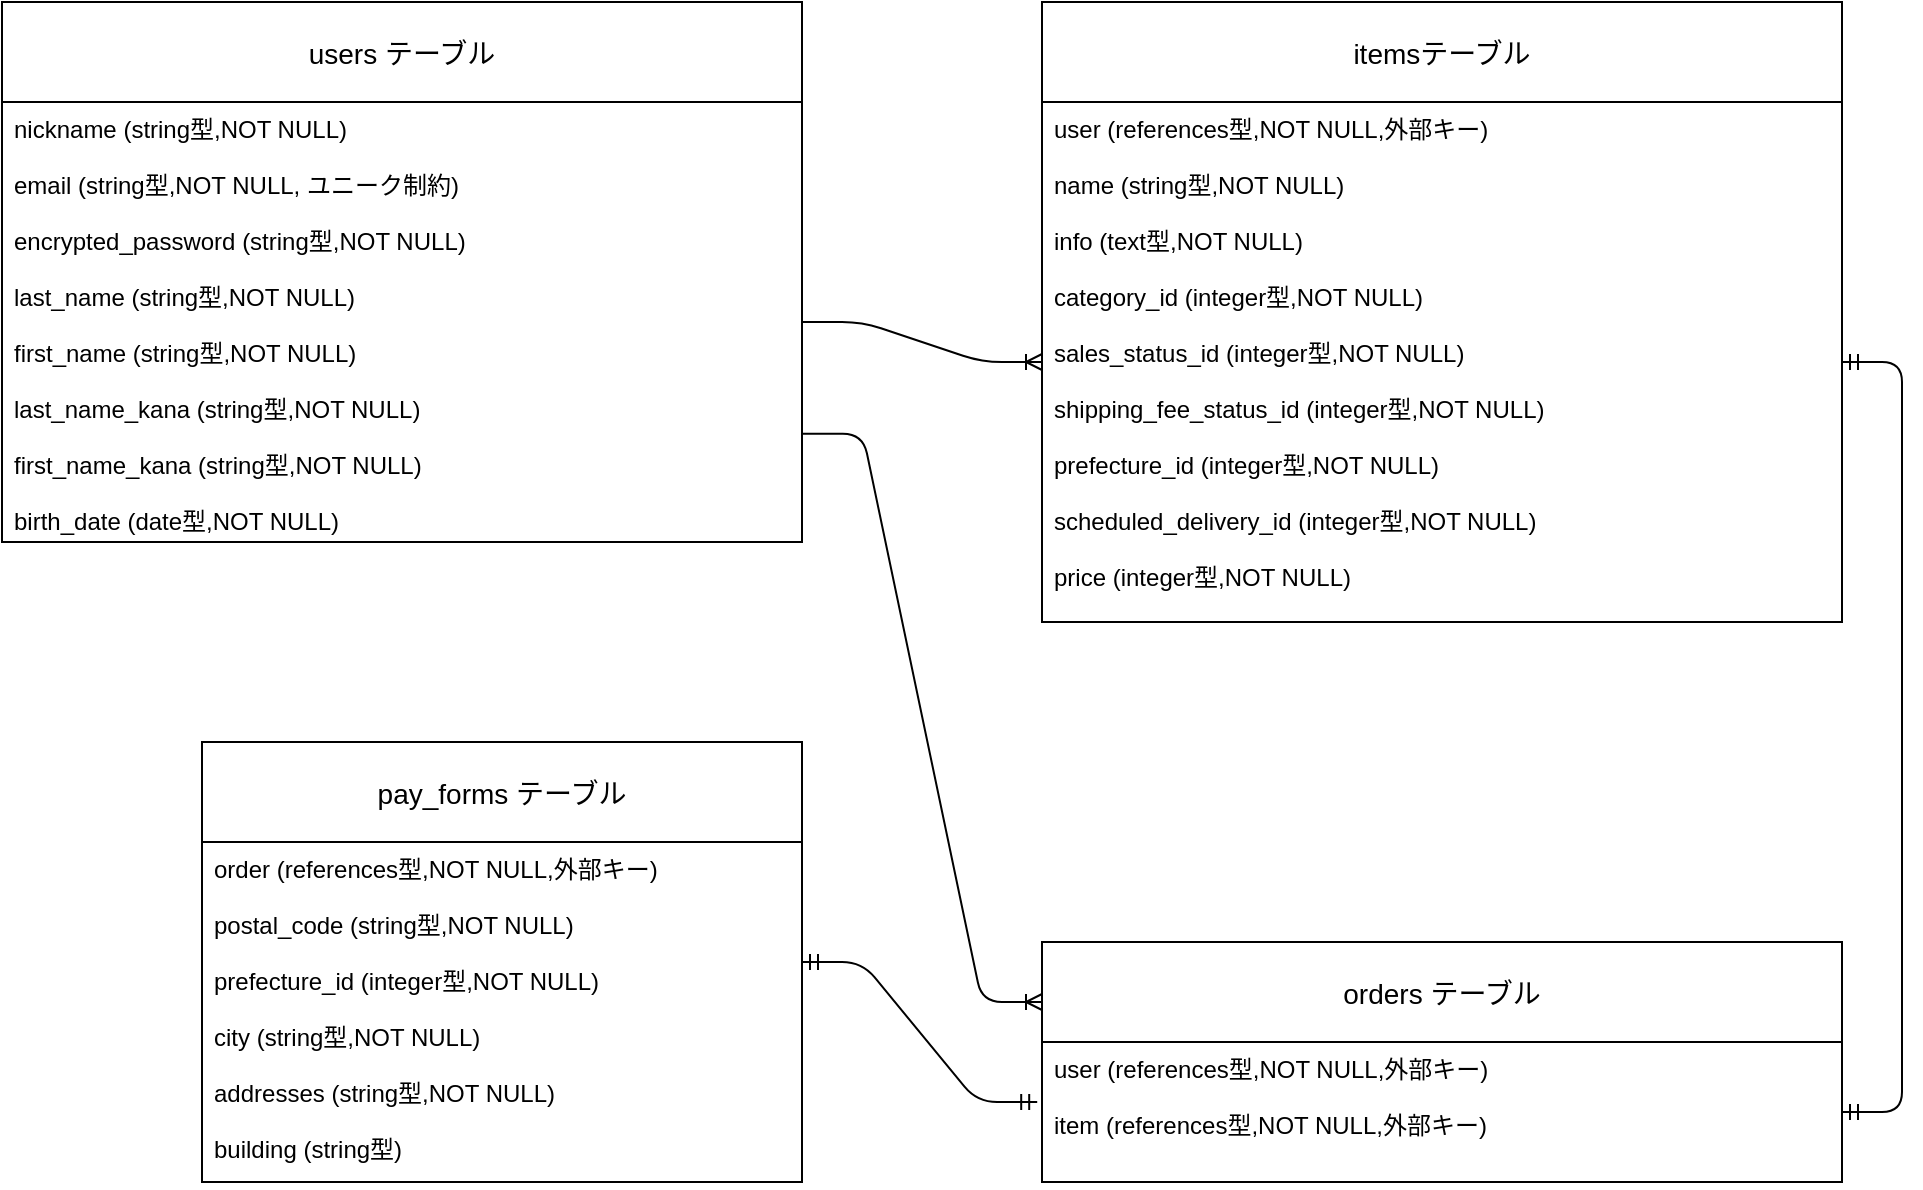 <mxfile>
    <diagram id="q_hy4r506SrOhA8X4yDK" name="ページ1">
        <mxGraphModel dx="1064" dy="636" grid="1" gridSize="10" guides="1" tooltips="1" connect="1" arrows="1" fold="1" page="1" pageScale="1" pageWidth="827" pageHeight="1169" math="0" shadow="0">
            <root>
                <mxCell id="0"/>
                <mxCell id="1" parent="0"/>
                <mxCell id="2" value="users テーブル" style="swimlane;fontStyle=0;childLayout=stackLayout;horizontal=1;startSize=50;horizontalStack=0;resizeParent=1;resizeParentMax=0;resizeLast=0;collapsible=1;marginBottom=0;align=center;fontSize=14;" parent="1" vertex="1">
                    <mxGeometry x="20" y="10" width="400" height="270" as="geometry">
                        <mxRectangle y="120" width="120" height="26" as="alternateBounds"/>
                    </mxGeometry>
                </mxCell>
                <mxCell id="3" value="nickname (string型,NOT NULL)&#10;&#10;email (string型,NOT NULL, ユニーク制約)&#10;&#10;encrypted_password (string型,NOT NULL)&#10;&#10;last_name (string型,NOT NULL)&#10;&#10;first_name (string型,NOT NULL)&#10;&#10;last_name_kana (string型,NOT NULL)&#10;&#10;first_name_kana (string型,NOT NULL)&#10;&#10;birth_date (date型,NOT NULL)" style="text;strokeColor=none;fillColor=none;spacingLeft=4;spacingRight=4;overflow=hidden;rotatable=0;points=[[0,0.5],[1,0.5]];portConstraint=eastwest;fontSize=12;" parent="2" vertex="1">
                    <mxGeometry y="50" width="400" height="220" as="geometry"/>
                </mxCell>
                <mxCell id="4" value="orders テーブル" style="swimlane;fontStyle=0;childLayout=stackLayout;horizontal=1;startSize=50;horizontalStack=0;resizeParent=1;resizeParentMax=0;resizeLast=0;collapsible=1;marginBottom=0;align=center;fontSize=14;" parent="1" vertex="1">
                    <mxGeometry x="540" y="480" width="400" height="120" as="geometry">
                        <mxRectangle y="120" width="120" height="26" as="alternateBounds"/>
                    </mxGeometry>
                </mxCell>
                <mxCell id="5" value="user (references型,NOT NULL,外部キー)&#10;&#10;item (references型,NOT NULL,外部キー)" style="text;strokeColor=none;fillColor=none;spacingLeft=4;spacingRight=4;overflow=hidden;rotatable=0;points=[[0,0.5],[1,0.5]];portConstraint=eastwest;fontSize=12;" parent="4" vertex="1">
                    <mxGeometry y="50" width="400" height="70" as="geometry"/>
                </mxCell>
                <mxCell id="6" value="itemsテーブル" style="swimlane;fontStyle=0;childLayout=stackLayout;horizontal=1;startSize=50;horizontalStack=0;resizeParent=1;resizeParentMax=0;resizeLast=0;collapsible=1;marginBottom=0;align=center;fontSize=14;" parent="1" vertex="1">
                    <mxGeometry x="540" y="10" width="400" height="310" as="geometry">
                        <mxRectangle y="120" width="120" height="26" as="alternateBounds"/>
                    </mxGeometry>
                </mxCell>
                <mxCell id="7" value="user (references型,NOT NULL,外部キー)&#10;&#10;name (string型,NOT NULL)&#10;&#10;info (text型,NOT NULL)&#10;&#10;category_id (integer型,NOT NULL)&#10;&#10;sales_status_id (integer型,NOT NULL)&#10;&#10;shipping_fee_status_id (integer型,NOT NULL)&#10;&#10;prefecture_id (integer型,NOT NULL)&#10;&#10;scheduled_delivery_id (integer型,NOT NULL)&#10;&#10;price (integer型,NOT NULL)" style="text;strokeColor=none;fillColor=none;spacingLeft=4;spacingRight=4;overflow=hidden;rotatable=0;points=[[0,0.5],[1,0.5]];portConstraint=eastwest;fontSize=12;" parent="6" vertex="1">
                    <mxGeometry y="50" width="400" height="260" as="geometry"/>
                </mxCell>
                <mxCell id="8" value="" style="edgeStyle=entityRelationEdgeStyle;fontSize=12;html=1;endArrow=ERoneToMany;entryX=0;entryY=0.5;entryDx=0;entryDy=0;" parent="1" source="3" target="7" edge="1">
                    <mxGeometry width="100" height="100" relative="1" as="geometry">
                        <mxPoint x="370" y="340" as="sourcePoint"/>
                        <mxPoint x="600" y="270" as="targetPoint"/>
                    </mxGeometry>
                </mxCell>
                <mxCell id="10" value="" style="edgeStyle=entityRelationEdgeStyle;fontSize=12;html=1;endArrow=ERoneToMany;entryX=0;entryY=0.25;entryDx=0;entryDy=0;exitX=1.001;exitY=0.754;exitDx=0;exitDy=0;exitPerimeter=0;" parent="1" source="3" target="4" edge="1">
                    <mxGeometry width="100" height="100" relative="1" as="geometry">
                        <mxPoint x="60" y="200" as="sourcePoint"/>
                        <mxPoint x="410" y="470" as="targetPoint"/>
                    </mxGeometry>
                </mxCell>
                <mxCell id="11" value="pay_forms テーブル" style="swimlane;fontStyle=0;childLayout=stackLayout;horizontal=1;startSize=50;horizontalStack=0;resizeParent=1;resizeParentMax=0;resizeLast=0;collapsible=1;marginBottom=0;align=center;fontSize=14;" parent="1" vertex="1">
                    <mxGeometry x="120" y="380" width="300" height="220" as="geometry">
                        <mxRectangle y="120" width="120" height="26" as="alternateBounds"/>
                    </mxGeometry>
                </mxCell>
                <mxCell id="14" value="order (references型,NOT NULL,外部キー)&#10;&#10;postal_code (string型,NOT NULL)&#10;&#10;prefecture_id (integer型,NOT NULL)&#10;&#10;city (string型,NOT NULL)&#10;&#10;addresses (string型,NOT NULL)&#10;&#10;building (string型)&#10;&#10;phone_number (string型,NOT NULL)&#10;" style="text;strokeColor=none;fillColor=none;spacingLeft=4;spacingRight=4;overflow=hidden;rotatable=0;points=[[0,0.5],[1,0.5]];portConstraint=eastwest;fontSize=12;" parent="11" vertex="1">
                    <mxGeometry y="50" width="300" height="170" as="geometry"/>
                </mxCell>
                <mxCell id="12" value="" style="edgeStyle=entityRelationEdgeStyle;fontSize=12;html=1;endArrow=ERmandOne;startArrow=ERmandOne;entryX=-0.006;entryY=0.429;entryDx=0;entryDy=0;entryPerimeter=0;" parent="1" source="11" target="5" edge="1">
                    <mxGeometry width="100" height="100" relative="1" as="geometry">
                        <mxPoint x="991.333" y="770" as="sourcePoint"/>
                        <mxPoint x="930" y="710" as="targetPoint"/>
                    </mxGeometry>
                </mxCell>
                <mxCell id="15" value="" style="edgeStyle=entityRelationEdgeStyle;fontSize=12;html=1;endArrow=ERmandOne;startArrow=ERmandOne;" edge="1" parent="1" source="5" target="7">
                    <mxGeometry width="100" height="100" relative="1" as="geometry">
                        <mxPoint x="780" y="460" as="sourcePoint"/>
                        <mxPoint x="880" y="360" as="targetPoint"/>
                    </mxGeometry>
                </mxCell>
            </root>
        </mxGraphModel>
    </diagram>
</mxfile>